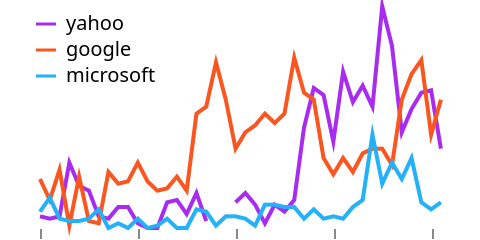 {"$schema":"https://vega.github.io/schema/vega-lite/v4.json","width":240,"height":120,"padding":0,"autosize":"fit","view":{"stroke":null},"datasets":{"values":[{"index":0,"qtr":4,"year":2005,"date":"Oct 2005","company":"yahoo","id":0,"value":5,"_index_":0},{"index":1,"qtr":1,"year":2006,"date":"Jan 2006","company":"yahoo","id":0,"value":4,"_index_":1},{"index":2,"qtr":2,"year":2006,"date":"Apr 2006","company":"yahoo","id":0,"value":5,"_index_":2},{"index":3,"qtr":3,"year":2006,"date":"Jul 2006","company":"yahoo","id":0,"value":28,"_index_":3},{"index":4,"qtr":4,"year":2006,"date":"Oct 2006","company":"yahoo","id":0,"value":18,"_index_":4},{"index":5,"qtr":1,"year":2007,"date":"Jan 2007","company":"yahoo","id":0,"value":16,"_index_":5},{"index":6,"qtr":2,"year":2007,"date":"Apr 2007","company":"yahoo","id":0,"value":5,"_index_":6},{"index":7,"qtr":3,"year":2007,"date":"Jul 2007","company":"yahoo","id":0,"value":4,"_index_":7},{"index":8,"qtr":4,"year":2007,"date":"Oct 2007","company":"yahoo","id":0,"value":9,"_index_":8},{"index":9,"qtr":1,"year":2008,"date":"Jan 2008","company":"yahoo","id":0,"value":9,"_index_":9},{"index":10,"qtr":2,"year":2008,"date":"Apr 2008","company":"yahoo","id":0,"value":2,"_index_":10},{"index":11,"qtr":3,"year":2008,"date":"Jul 2008","company":"yahoo","id":0,"value":0,"_index_":11},{"index":12,"qtr":4,"year":2008,"date":"Oct 2008","company":"yahoo","id":0,"value":0,"_index_":12},{"index":13,"qtr":1,"year":2009,"date":"Jan 2009","company":"yahoo","id":0,"value":11,"_index_":13},{"index":14,"qtr":2,"year":2009,"date":"Apr 2009","company":"yahoo","id":0,"value":12,"_index_":14},{"index":15,"qtr":3,"year":2009,"date":"Jul 2009","company":"yahoo","id":0,"value":6,"_index_":15},{"index":16,"qtr":4,"year":2009,"date":"Oct 2009","company":"yahoo","id":0,"value":15,"_index_":16},{"index":17,"qtr":1,"year":2010,"date":"Jan 2010","company":"yahoo","id":0,"value":3,"_index_":17},{"index":18,"qtr":2,"year":2010,"date":"Apr 2010","company":"yahoo","id":0,"value":null,"_index_":18},{"index":19,"qtr":3,"year":2010,"date":"Jul 2010","company":"yahoo","id":0,"value":null,"_index_":19},{"index":20,"qtr":4,"year":2010,"date":"Oct 2010","company":"yahoo","id":0,"value":11,"_index_":20},{"index":21,"qtr":1,"year":2011,"date":"Jan 2011","company":"yahoo","id":0,"value":15,"_index_":21},{"index":22,"qtr":2,"year":2011,"date":"Apr 2011","company":"yahoo","id":0,"value":10,"_index_":22},{"index":23,"qtr":3,"year":2011,"date":"Jul 2011","company":"yahoo","id":0,"value":2,"_index_":23},{"index":24,"qtr":4,"year":2011,"date":"Oct 2011","company":"yahoo","id":0,"value":10,"_index_":24},{"index":25,"qtr":1,"year":2012,"date":"Jan 2012","company":"yahoo","id":0,"value":7,"_index_":25},{"index":26,"qtr":2,"year":2012,"date":"Apr 2012","company":"yahoo","id":0,"value":12,"_index_":26},{"index":27,"qtr":3,"year":2012,"date":"Jul 2012","company":"yahoo","id":0,"value":43,"_index_":27},{"index":28,"qtr":4,"year":2012,"date":"Oct 2012","company":"yahoo","id":0,"value":60,"_index_":28},{"index":29,"qtr":1,"year":2013,"date":"Jan 2013","company":"yahoo","id":0,"value":57,"_index_":29},{"index":30,"qtr":2,"year":2013,"date":"Apr 2013","company":"yahoo","id":0,"value":37,"_index_":30},{"index":31,"qtr":3,"year":2013,"date":"Jul 2013","company":"yahoo","id":0,"value":67,"_index_":31},{"index":32,"qtr":4,"year":2013,"date":"Oct 2013","company":"yahoo","id":0,"value":54,"_index_":32},{"index":33,"qtr":1,"year":2014,"date":"Jan 2014","company":"yahoo","id":0,"value":61,"_index_":33},{"index":34,"qtr":2,"year":2014,"date":"Apr 2014","company":"yahoo","id":0,"value":52,"_index_":34},{"index":35,"qtr":3,"year":2014,"date":"Jul 2014","company":"yahoo","id":0,"value":95,"_index_":35},{"index":36,"qtr":4,"year":2014,"date":"Oct 2014","company":"yahoo","id":0,"value":78,"_index_":36},{"index":37,"qtr":1,"year":2015,"date":"Jan 2015","company":"yahoo","id":0,"value":41,"_index_":37},{"index":38,"qtr":2,"year":2015,"date":"Apr 2015","company":"yahoo","id":0,"value":51,"_index_":38},{"index":39,"qtr":3,"year":2015,"date":"Jul 2015","company":"yahoo","id":0,"value":58,"_index_":39},{"index":40,"qtr":4,"year":2015,"date":"Oct 2015","company":"yahoo","id":0,"value":59,"_index_":40},{"index":41,"qtr":1,"year":2016,"date":"Jan 2016","company":"yahoo","id":0,"value":34,"_index_":41},{"index":0,"qtr":4,"year":2005,"date":"Oct 2005","company":"google","id":1,"value":21,"_index_":42},{"index":1,"qtr":1,"year":2006,"date":"Jan 2006","company":"google","id":1,"value":12,"_index_":43},{"index":2,"qtr":2,"year":2006,"date":"Apr 2006","company":"google","id":1,"value":25,"_index_":44},{"index":3,"qtr":3,"year":2006,"date":"Jul 2006","company":"google","id":1,"value":1,"_index_":45},{"index":4,"qtr":4,"year":2006,"date":"Oct 2006","company":"google","id":1,"value":22,"_index_":46},{"index":5,"qtr":1,"year":2007,"date":"Jan 2007","company":"google","id":1,"value":3,"_index_":47},{"index":6,"qtr":2,"year":2007,"date":"Apr 2007","company":"google","id":1,"value":2,"_index_":48},{"index":7,"qtr":3,"year":2007,"date":"Jul 2007","company":"google","id":1,"value":24,"_index_":49},{"index":8,"qtr":4,"year":2007,"date":"Oct 2007","company":"google","id":1,"value":19,"_index_":50},{"index":9,"qtr":1,"year":2008,"date":"Jan 2008","company":"google","id":1,"value":20,"_index_":51},{"index":10,"qtr":2,"year":2008,"date":"Apr 2008","company":"google","id":1,"value":28,"_index_":52},{"index":11,"qtr":3,"year":2008,"date":"Jul 2008","company":"google","id":1,"value":20,"_index_":53},{"index":12,"qtr":4,"year":2008,"date":"Oct 2008","company":"google","id":1,"value":16,"_index_":54},{"index":13,"qtr":1,"year":2009,"date":"Jan 2009","company":"google","id":1,"value":17,"_index_":55},{"index":14,"qtr":2,"year":2009,"date":"Apr 2009","company":"google","id":1,"value":22,"_index_":56},{"index":15,"qtr":3,"year":2009,"date":"Jul 2009","company":"google","id":1,"value":16,"_index_":57},{"index":16,"qtr":4,"year":2009,"date":"Oct 2009","company":"google","id":1,"value":49,"_index_":58},{"index":17,"qtr":1,"year":2010,"date":"Jan 2010","company":"google","id":1,"value":52,"_index_":59},{"index":18,"qtr":2,"year":2010,"date":"Apr 2010","company":"google","id":1,"value":71,"_index_":60},{"index":19,"qtr":3,"year":2010,"date":"Jul 2010","company":"google","id":1,"value":55,"_index_":61},{"index":20,"qtr":4,"year":2010,"date":"Oct 2010","company":"google","id":1,"value":34,"_index_":62},{"index":21,"qtr":1,"year":2011,"date":"Jan 2011","company":"google","id":1,"value":41,"_index_":63},{"index":22,"qtr":2,"year":2011,"date":"Apr 2011","company":"google","id":1,"value":44,"_index_":64},{"index":23,"qtr":3,"year":2011,"date":"Jul 2011","company":"google","id":1,"value":49,"_index_":65},{"index":24,"qtr":4,"year":2011,"date":"Oct 2011","company":"google","id":1,"value":45,"_index_":66},{"index":25,"qtr":1,"year":2012,"date":"Jan 2012","company":"google","id":1,"value":49,"_index_":67},{"index":26,"qtr":2,"year":2012,"date":"Apr 2012","company":"google","id":1,"value":73,"_index_":68},{"index":27,"qtr":3,"year":2012,"date":"Jul 2012","company":"google","id":1,"value":58,"_index_":69},{"index":28,"qtr":4,"year":2012,"date":"Oct 2012","company":"google","id":1,"value":55,"_index_":70},{"index":29,"qtr":1,"year":2013,"date":"Jan 2013","company":"google","id":1,"value":30,"_index_":71},{"index":30,"qtr":2,"year":2013,"date":"Apr 2013","company":"google","id":1,"value":23,"_index_":72},{"index":31,"qtr":3,"year":2013,"date":"Jul 2013","company":"google","id":1,"value":30,"_index_":73},{"index":32,"qtr":4,"year":2013,"date":"Oct 2013","company":"google","id":1,"value":24,"_index_":74},{"index":33,"qtr":1,"year":2014,"date":"Jan 2014","company":"google","id":1,"value":32,"_index_":75},{"index":34,"qtr":2,"year":2014,"date":"Apr 2014","company":"google","id":1,"value":34,"_index_":76},{"index":35,"qtr":3,"year":2014,"date":"Jul 2014","company":"google","id":1,"value":34,"_index_":77},{"index":36,"qtr":4,"year":2014,"date":"Oct 2014","company":"google","id":1,"value":27,"_index_":78},{"index":37,"qtr":1,"year":2015,"date":"Jan 2015","company":"google","id":1,"value":55,"_index_":79},{"index":38,"qtr":2,"year":2015,"date":"Apr 2015","company":"google","id":1,"value":66,"_index_":80},{"index":39,"qtr":3,"year":2015,"date":"Jul 2015","company":"google","id":1,"value":72,"_index_":81},{"index":40,"qtr":4,"year":2015,"date":"Oct 2015","company":"google","id":1,"value":40,"_index_":82},{"index":41,"qtr":1,"year":2016,"date":"Jan 2016","company":"google","id":1,"value":55,"_index_":83},{"index":0,"qtr":4,"year":2005,"date":"Oct 2005","company":"microsoft","id":2,"value":7,"_index_":84},{"index":1,"qtr":1,"year":2006,"date":"Jan 2006","company":"microsoft","id":2,"value":13,"_index_":85},{"index":2,"qtr":2,"year":2006,"date":"Apr 2006","company":"microsoft","id":2,"value":4,"_index_":86},{"index":3,"qtr":3,"year":2006,"date":"Jul 2006","company":"microsoft","id":2,"value":3,"_index_":87},{"index":4,"qtr":4,"year":2006,"date":"Oct 2006","company":"microsoft","id":2,"value":3,"_index_":88},{"index":5,"qtr":1,"year":2007,"date":"Jan 2007","company":"microsoft","id":2,"value":4,"_index_":89},{"index":6,"qtr":2,"year":2007,"date":"Apr 2007","company":"microsoft","id":2,"value":8,"_index_":90},{"index":7,"qtr":3,"year":2007,"date":"Jul 2007","company":"microsoft","id":2,"value":0,"_index_":91},{"index":8,"qtr":4,"year":2007,"date":"Oct 2007","company":"microsoft","id":2,"value":2,"_index_":92},{"index":9,"qtr":1,"year":2008,"date":"Jan 2008","company":"microsoft","id":2,"value":0,"_index_":93},{"index":10,"qtr":2,"year":2008,"date":"Apr 2008","company":"microsoft","id":2,"value":4,"_index_":94},{"index":11,"qtr":3,"year":2008,"date":"Jul 2008","company":"microsoft","id":2,"value":0,"_index_":95},{"index":12,"qtr":4,"year":2008,"date":"Oct 2008","company":"microsoft","id":2,"value":1,"_index_":96},{"index":13,"qtr":1,"year":2009,"date":"Jan 2009","company":"microsoft","id":2,"value":4,"_index_":97},{"index":14,"qtr":2,"year":2009,"date":"Apr 2009","company":"microsoft","id":2,"value":0,"_index_":98},{"index":15,"qtr":3,"year":2009,"date":"Jul 2009","company":"microsoft","id":2,"value":0,"_index_":99},{"index":16,"qtr":4,"year":2009,"date":"Oct 2009","company":"microsoft","id":2,"value":8,"_index_":100},{"index":17,"qtr":1,"year":2010,"date":"Jan 2010","company":"microsoft","id":2,"value":7,"_index_":101},{"index":18,"qtr":2,"year":2010,"date":"Apr 2010","company":"microsoft","id":2,"value":1,"_index_":102},{"index":19,"qtr":3,"year":2010,"date":"Jul 2010","company":"microsoft","id":2,"value":5,"_index_":103},{"index":20,"qtr":4,"year":2010,"date":"Oct 2010","company":"microsoft","id":2,"value":5,"_index_":104},{"index":21,"qtr":1,"year":2011,"date":"Jan 2011","company":"microsoft","id":2,"value":4,"_index_":105},{"index":22,"qtr":2,"year":2011,"date":"Apr 2011","company":"microsoft","id":2,"value":1,"_index_":106},{"index":23,"qtr":3,"year":2011,"date":"Jul 2011","company":"microsoft","id":2,"value":10,"_index_":107},{"index":24,"qtr":4,"year":2011,"date":"Oct 2011","company":"microsoft","id":2,"value":10,"_index_":108},{"index":25,"qtr":1,"year":2012,"date":"Jan 2012","company":"microsoft","id":2,"value":9,"_index_":109},{"index":26,"qtr":2,"year":2012,"date":"Apr 2012","company":"microsoft","id":2,"value":9,"_index_":110},{"index":27,"qtr":3,"year":2012,"date":"Jul 2012","company":"microsoft","id":2,"value":4,"_index_":111},{"index":28,"qtr":4,"year":2012,"date":"Oct 2012","company":"microsoft","id":2,"value":8,"_index_":112},{"index":29,"qtr":1,"year":2013,"date":"Jan 2013","company":"microsoft","id":2,"value":4,"_index_":113},{"index":30,"qtr":2,"year":2013,"date":"Apr 2013","company":"microsoft","id":2,"value":5,"_index_":114},{"index":31,"qtr":3,"year":2013,"date":"Jul 2013","company":"microsoft","id":2,"value":4,"_index_":115},{"index":32,"qtr":4,"year":2013,"date":"Oct 2013","company":"microsoft","id":2,"value":9,"_index_":116},{"index":33,"qtr":1,"year":2014,"date":"Jan 2014","company":"microsoft","id":2,"value":12,"_index_":117},{"index":34,"qtr":2,"year":2014,"date":"Apr 2014","company":"microsoft","id":2,"value":40,"_index_":118},{"index":35,"qtr":3,"year":2014,"date":"Jul 2014","company":"microsoft","id":2,"value":19,"_index_":119},{"index":36,"qtr":4,"year":2014,"date":"Oct 2014","company":"microsoft","id":2,"value":28,"_index_":120},{"index":37,"qtr":1,"year":2015,"date":"Jan 2015","company":"microsoft","id":2,"value":21,"_index_":121},{"index":38,"qtr":2,"year":2015,"date":"Apr 2015","company":"microsoft","id":2,"value":30,"_index_":122},{"index":39,"qtr":3,"year":2015,"date":"Jul 2015","company":"microsoft","id":2,"value":11,"_index_":123},{"index":40,"qtr":4,"year":2015,"date":"Oct 2015","company":"microsoft","id":2,"value":8,"_index_":124},{"index":41,"qtr":1,"year":2016,"date":"Jan 2016","company":"microsoft","id":2,"value":11,"_index_":125}],"annotations":[{"index":12,"qtr":4,"year":2008,"date":"Oct 2008","label":"First Android smartphone is released","_index_":0},{"index":20,"qtr":4,"year":2010,"date":"Oct 2010","label":"Microsoft releases first Windows phone","_index_":1},{"index":27,"qtr":3,"year":2012,"date":"Jul 2012","label":"Marissa Mayer appointed Yahoo CEO","_index_":2},{"index":34,"qtr":2,"year":2014,"date":"Apr 2014","label":"Microsoft closes its acquisition of Nokia","_index_":3}]},"layer":[{"data":{"name":"values"},"encoding":{"x":{"field":"index","type":"quantitative","axis":{"title":false,"grid":false,"domain":false,"labels":false}},"y":{"field":"value","type":"quantitative","axis":{"title":false,"grid":false,"domain":false,"tickMinStep":10,"offset":20,"labels":false,"ticks":false},"scale":{"domain":[0,90]}},"color":{"field":"company","type":"nominal","scale":{"range":["#A72CF0","#FC5620","#23B1F9"],"domain":["yahoo","google","microsoft"]},"legend":{"title":false,"orient":"top-left","offset":-3}}},"layer":[{"mark":{"type":"line"}}]},{"layer":[]},{"layer":[]},{"layer":[]},{"layer":[]},{"layer":[]},{"layer":[]},{"layer":[]},{"layer":[]},{"layer":[]},{"data":{"name":"annotations_split","values":[{"index":12,"qtr":4,"year":2008,"date":"Oct 2008","label":"First Android smartphone is released","_index_":0,"text":"label","_text":"First Android","_line":0,"_index":0},{"index":12,"qtr":4,"year":2008,"date":"Oct 2008","label":"First Android smartphone is released","_index_":0,"text":"label","_text":"smartphone is released","_line":1,"_index":1},{"index":20,"qtr":4,"year":2010,"date":"Oct 2010","label":"Microsoft releases first Windows phone","_index_":1,"text":"label","_text":"Microsoft releases","_line":0,"_index":2},{"index":20,"qtr":4,"year":2010,"date":"Oct 2010","label":"Microsoft releases first Windows phone","_index_":1,"text":"label","_text":"first Windows phone","_line":1,"_index":3},{"index":27,"qtr":3,"year":2012,"date":"Jul 2012","label":"Marissa Mayer appointed Yahoo CEO","_index_":2,"text":"label","_text":"Marissa Mayer","_line":0,"_index":4},{"index":27,"qtr":3,"year":2012,"date":"Jul 2012","label":"Marissa Mayer appointed Yahoo CEO","_index_":2,"text":"label","_text":"appointed Yahoo CEO","_line":1,"_index":5},{"index":34,"qtr":2,"year":2014,"date":"Apr 2014","label":"Microsoft closes its acquisition of Nokia","_index_":3,"text":"label","_text":"Microsoft closes its","_line":0,"_index":6},{"index":34,"qtr":2,"year":2014,"date":"Apr 2014","label":"Microsoft closes its acquisition of Nokia","_index_":3,"text":"label","_text":"acquisition of Nokia","_line":1,"_index":7}]},"encoding":{"text":{"field":"_text","type":"nominal"},"x":{"field":"index","type":"quantitative"}},"layer":[{"mark":{"type":"text","align":"left","wrap":22},"layer":[{"mark":{"type":"text","align":"left","wrap":22,"dy":0},"transform":[{"filter":"datum._line == 0 && datum._index == 0"}]},{"mark":{"type":"text","align":"left","wrap":22,"dy":12},"transform":[{"filter":"datum._line == 1 && datum._index == 1"}]},{"mark":{"type":"text","align":"left","wrap":22,"dy":0},"transform":[{"filter":"datum._line == 0 && datum._index == 2"}]},{"mark":{"type":"text","align":"left","wrap":22,"dy":12},"transform":[{"filter":"datum._line == 1 && datum._index == 3"}]},{"mark":{"type":"text","align":"left","wrap":22,"dy":0},"transform":[{"filter":"datum._line == 0 && datum._index == 4"}]},{"mark":{"type":"text","align":"left","wrap":22,"dy":12},"transform":[{"filter":"datum._line == 1 && datum._index == 5"}]},{"mark":{"type":"text","align":"left","wrap":22,"dy":0},"transform":[{"filter":"datum._line == 0 && datum._index == 6"}]},{"mark":{"type":"text","align":"left","wrap":22,"dy":12},"transform":[{"filter":"datum._line == 1 && datum._index == 7"}]}]}],"transform":[{"filter":"((datum[\"_index_\"] != null) ? datum[\"_index_\"]!=3: false)","datum":{"index":34,"qtr":2,"year":2014,"date":"Apr 2014","label":"Microsoft closes its acquisition of Nokia","_index_":3,"text":"label","_text":"Microsoft closes its","_line":0,"_index":6},"text":"Microsoft closes its","marktype":"text","path":["layer","10","layer","0","layer","6"]},{"filter":"((datum[\"_index_\"] != null) ? datum[\"_index_\"]!=0: false)","datum":{"index":12,"qtr":4,"year":2008,"date":"Oct 2008","label":"First Android smartphone is released","_index_":0,"text":"label","_text":"First Android","_line":0,"_index":0},"text":"First Android","marktype":"text","path":["layer","10","layer","0","layer","0"]},{"filter":"((datum[\"_index_\"] != null) ? datum[\"_index_\"]!=1: false)","datum":{"index":20,"qtr":4,"year":2010,"date":"Oct 2010","label":"Microsoft releases first Windows phone","_index_":1,"text":"label","_text":"Microsoft releases","_line":0,"_index":2},"text":"Microsoft releases","marktype":"text","path":["layer","10","layer","0","layer","2"]},{"filter":"((datum[\"_index_\"] != null) ? datum[\"_index_\"]!=2: false)","datum":{"index":27,"qtr":3,"year":2012,"date":"Jul 2012","label":"Marissa Mayer appointed Yahoo CEO","_index_":2,"text":"label","_text":"Marissa Mayer","_line":0,"_index":4},"text":"Marissa Mayer","marktype":"text","path":["layer","10","layer","0","layer","4"]}]},{"data":{"name":"annotations"},"encoding":{"text":{"field":"label","type":"nominal"},"x":{"field":"index","type":"quantitative"}},"layer":[{"mark":{"type":"rule","dx":-10,"dy":45,"yOffset":-10}}],"transform":[{"filter":"((datum[\"_index_\"] != null) ? datum[\"_index_\"]!=3: false)","datum":{"index":34,"qtr":2,"year":2014,"date":"Apr 2014","label":"Microsoft closes its acquisition of Nokia","_index_":3},"text":"34","marktype":"rule","path":["layer","11","layer","0"]},{"filter":"((datum[\"_index_\"] != null) ? datum[\"_index_\"]!=0: false)","datum":{"index":12,"qtr":4,"year":2008,"date":"Oct 2008","label":"First Android smartphone is released","_index_":0},"text":"12","marktype":"rule","path":["layer","11","layer","0"]},{"filter":"((datum[\"_index_\"] != null) ? datum[\"_index_\"]!=1: false)","datum":{"index":20,"qtr":4,"year":2010,"date":"Oct 2010","label":"Microsoft releases first Windows phone","_index_":1},"text":"20","marktype":"rule","path":["layer","11","layer","0"]},{"filter":"((datum[\"_index_\"] != null) ? datum[\"_index_\"]!=2: false)","datum":{"index":27,"qtr":3,"year":2012,"date":"Jul 2012","label":"Marissa Mayer appointed Yahoo CEO","_index_":2},"text":"27","marktype":"rule","path":["layer","11","layer","0"]}]}]}